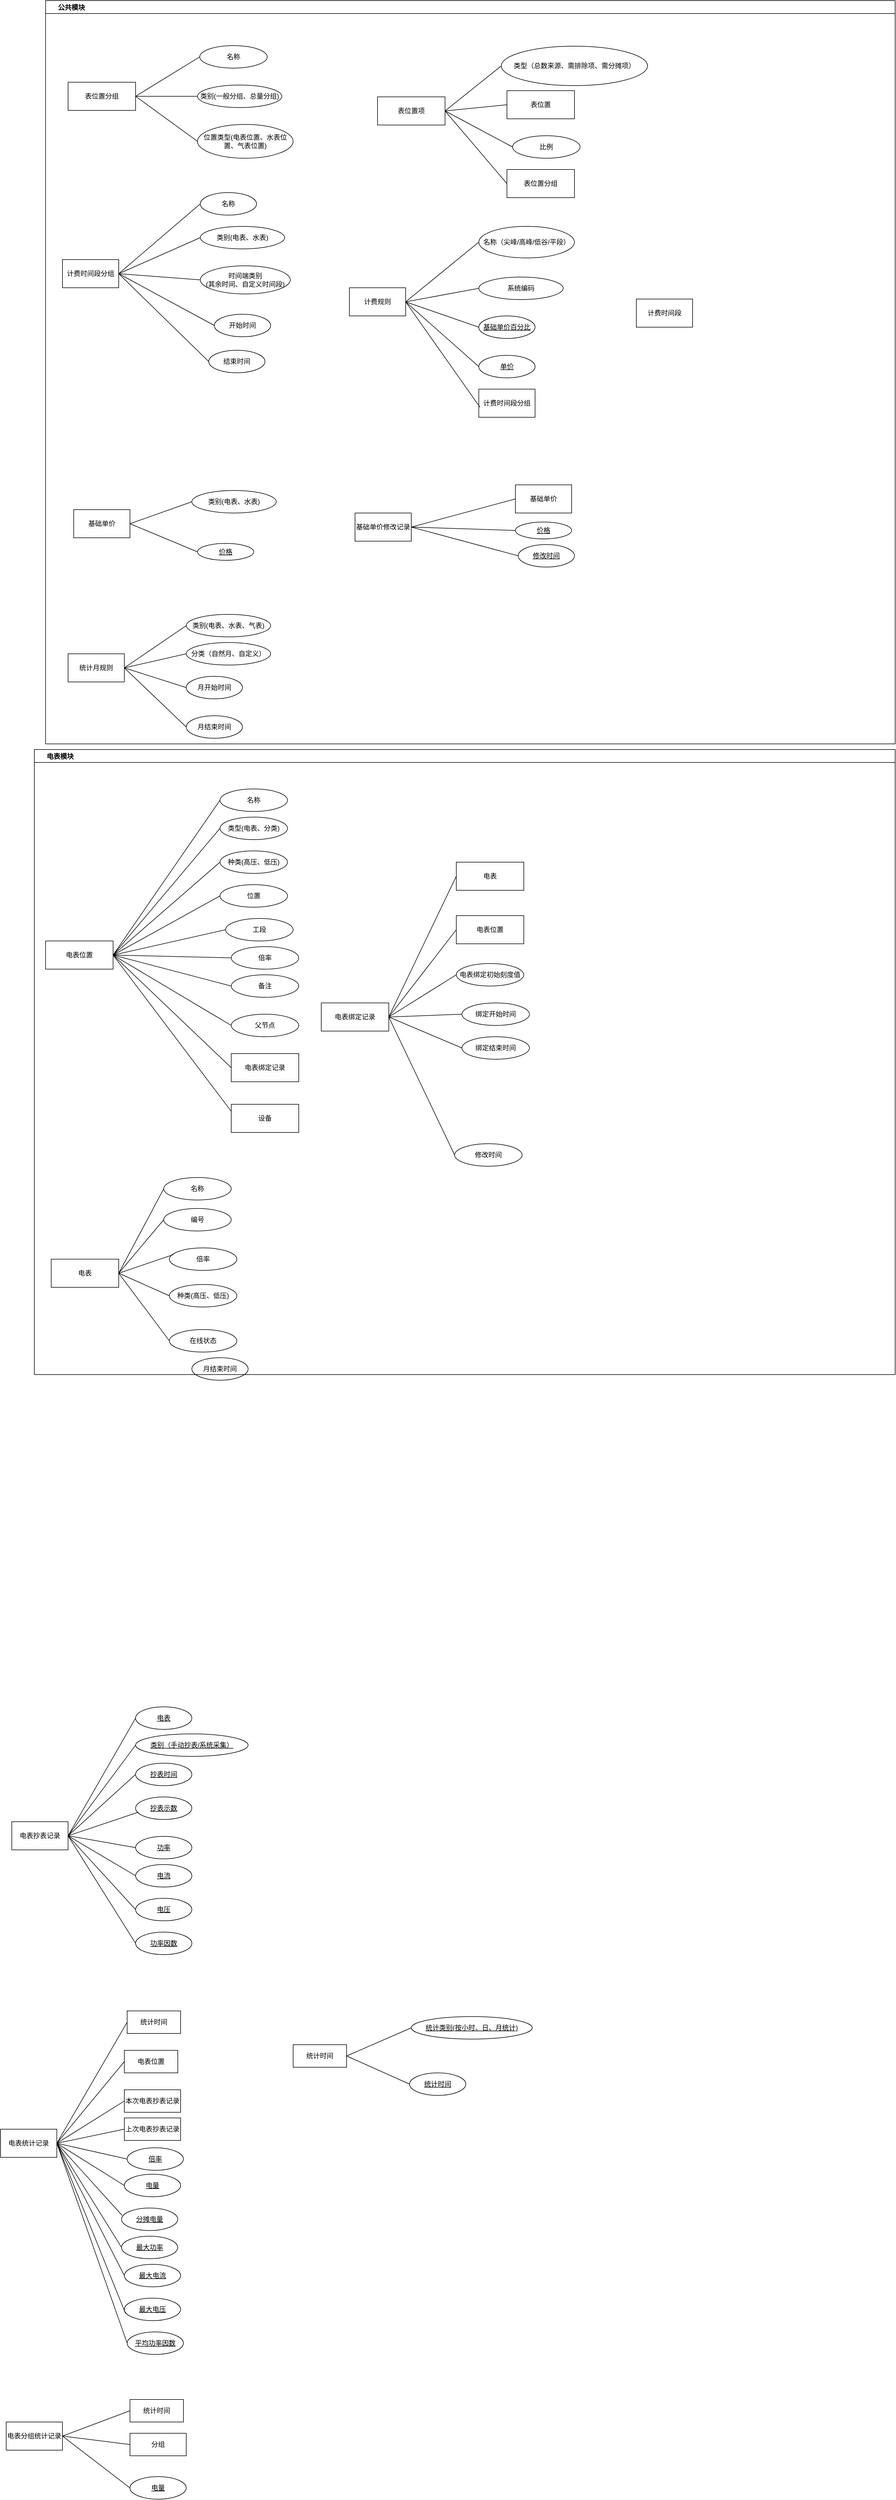 <mxfile version="16.2.7" type="github">
  <diagram id="xkXnQbONOZUrhMmhPOFe" name="第 1 页">
    <mxGraphModel dx="1422" dy="2008" grid="1" gridSize="10" guides="1" tooltips="1" connect="1" arrows="1" fold="1" page="1" pageScale="1" pageWidth="827" pageHeight="1169" math="0" shadow="0">
      <root>
        <mxCell id="0" />
        <mxCell id="1" parent="0" />
        <mxCell id="fgYCP7O1cczUKFr2x7Ze-189" value="电表抄表记录" style="whiteSpace=wrap;html=1;align=center;rounded=0;sketch=0;fillColor=none;" vertex="1" parent="1">
          <mxGeometry x="20" y="2304" width="100" height="50" as="geometry" />
        </mxCell>
        <mxCell id="fgYCP7O1cczUKFr2x7Ze-190" value="类别（手动抄表/系统采集）" style="ellipse;whiteSpace=wrap;html=1;align=center;fontStyle=4;rounded=0;sketch=0;fillColor=none;" vertex="1" parent="1">
          <mxGeometry x="240" y="2148" width="200" height="40" as="geometry" />
        </mxCell>
        <mxCell id="fgYCP7O1cczUKFr2x7Ze-191" style="rounded=0;orthogonalLoop=1;jettySize=auto;html=1;exitX=1;exitY=0.5;exitDx=0;exitDy=0;entryX=0;entryY=0.5;entryDx=0;entryDy=0;strokeColor=default;endArrow=none;endFill=0;" edge="1" parent="1" source="fgYCP7O1cczUKFr2x7Ze-189" target="fgYCP7O1cczUKFr2x7Ze-190">
          <mxGeometry relative="1" as="geometry">
            <mxPoint x="100" y="11" as="sourcePoint" />
            <mxPoint x="162" y="-140" as="targetPoint" />
          </mxGeometry>
        </mxCell>
        <mxCell id="fgYCP7O1cczUKFr2x7Ze-192" value="抄表时间" style="ellipse;whiteSpace=wrap;html=1;align=center;fontStyle=4;rounded=0;sketch=0;fillColor=none;" vertex="1" parent="1">
          <mxGeometry x="240" y="2200" width="100" height="40" as="geometry" />
        </mxCell>
        <mxCell id="fgYCP7O1cczUKFr2x7Ze-193" style="rounded=0;orthogonalLoop=1;jettySize=auto;html=1;exitX=1;exitY=0.5;exitDx=0;exitDy=0;strokeColor=default;endArrow=none;endFill=0;entryX=0;entryY=0.5;entryDx=0;entryDy=0;" edge="1" parent="1" source="fgYCP7O1cczUKFr2x7Ze-189" target="fgYCP7O1cczUKFr2x7Ze-192">
          <mxGeometry relative="1" as="geometry">
            <mxPoint x="110" y="-75" as="sourcePoint" />
            <mxPoint x="190" y="-90" as="targetPoint" />
          </mxGeometry>
        </mxCell>
        <mxCell id="fgYCP7O1cczUKFr2x7Ze-194" value="抄表示数" style="ellipse;whiteSpace=wrap;html=1;align=center;fontStyle=4;rounded=0;sketch=0;fillColor=none;" vertex="1" parent="1">
          <mxGeometry x="240" y="2260" width="100" height="40" as="geometry" />
        </mxCell>
        <mxCell id="fgYCP7O1cczUKFr2x7Ze-195" style="rounded=0;orthogonalLoop=1;jettySize=auto;html=1;exitX=1;exitY=0.5;exitDx=0;exitDy=0;entryX=0.05;entryY=0.675;entryDx=0;entryDy=0;strokeColor=default;endArrow=none;endFill=0;entryPerimeter=0;" edge="1" parent="1" source="fgYCP7O1cczUKFr2x7Ze-189" target="fgYCP7O1cczUKFr2x7Ze-194">
          <mxGeometry relative="1" as="geometry">
            <mxPoint x="100" y="35" as="sourcePoint" />
            <mxPoint x="210" y="-70" as="targetPoint" />
          </mxGeometry>
        </mxCell>
        <mxCell id="fgYCP7O1cczUKFr2x7Ze-196" value="电表" style="ellipse;whiteSpace=wrap;html=1;align=center;fontStyle=4;rounded=0;sketch=0;fillColor=none;" vertex="1" parent="1">
          <mxGeometry x="240" y="2100" width="100" height="40" as="geometry" />
        </mxCell>
        <mxCell id="fgYCP7O1cczUKFr2x7Ze-197" style="rounded=0;orthogonalLoop=1;jettySize=auto;html=1;exitX=1;exitY=0.5;exitDx=0;exitDy=0;entryX=0;entryY=0.5;entryDx=0;entryDy=0;strokeColor=default;endArrow=none;endFill=0;" edge="1" parent="1" source="fgYCP7O1cczUKFr2x7Ze-189" target="fgYCP7O1cczUKFr2x7Ze-196">
          <mxGeometry relative="1" as="geometry">
            <mxPoint x="90" y="-35" as="sourcePoint" />
            <mxPoint x="200" y="-10" as="targetPoint" />
          </mxGeometry>
        </mxCell>
        <mxCell id="fgYCP7O1cczUKFr2x7Ze-198" value="功率" style="ellipse;whiteSpace=wrap;html=1;align=center;fontStyle=4;rounded=0;sketch=0;fillColor=none;" vertex="1" parent="1">
          <mxGeometry x="240" y="2330" width="100" height="40" as="geometry" />
        </mxCell>
        <mxCell id="fgYCP7O1cczUKFr2x7Ze-199" value="电流" style="ellipse;whiteSpace=wrap;html=1;align=center;fontStyle=4;rounded=0;sketch=0;fillColor=none;" vertex="1" parent="1">
          <mxGeometry x="240" y="2380" width="100" height="40" as="geometry" />
        </mxCell>
        <mxCell id="fgYCP7O1cczUKFr2x7Ze-200" value="电压" style="ellipse;whiteSpace=wrap;html=1;align=center;fontStyle=4;rounded=0;sketch=0;fillColor=none;" vertex="1" parent="1">
          <mxGeometry x="240" y="2440" width="100" height="40" as="geometry" />
        </mxCell>
        <mxCell id="fgYCP7O1cczUKFr2x7Ze-201" value="功率因数" style="ellipse;whiteSpace=wrap;html=1;align=center;fontStyle=4;rounded=0;sketch=0;fillColor=none;" vertex="1" parent="1">
          <mxGeometry x="240" y="2500" width="100" height="40" as="geometry" />
        </mxCell>
        <mxCell id="fgYCP7O1cczUKFr2x7Ze-202" style="rounded=0;orthogonalLoop=1;jettySize=auto;html=1;entryX=0;entryY=0.5;entryDx=0;entryDy=0;strokeColor=default;endArrow=none;endFill=0;exitX=1;exitY=0.5;exitDx=0;exitDy=0;" edge="1" parent="1" source="fgYCP7O1cczUKFr2x7Ze-189" target="fgYCP7O1cczUKFr2x7Ze-200">
          <mxGeometry relative="1" as="geometry">
            <mxPoint x="80" y="140" as="sourcePoint" />
            <mxPoint x="125" y="340" as="targetPoint" />
          </mxGeometry>
        </mxCell>
        <mxCell id="fgYCP7O1cczUKFr2x7Ze-203" style="rounded=0;orthogonalLoop=1;jettySize=auto;html=1;exitX=1;exitY=0.5;exitDx=0;exitDy=0;entryX=0;entryY=0.5;entryDx=0;entryDy=0;strokeColor=default;endArrow=none;endFill=0;" edge="1" parent="1" source="fgYCP7O1cczUKFr2x7Ze-189" target="fgYCP7O1cczUKFr2x7Ze-199">
          <mxGeometry relative="1" as="geometry">
            <mxPoint x="-10" y="310" as="sourcePoint" />
            <mxPoint x="135" y="272" as="targetPoint" />
          </mxGeometry>
        </mxCell>
        <mxCell id="fgYCP7O1cczUKFr2x7Ze-204" style="rounded=0;orthogonalLoop=1;jettySize=auto;html=1;exitX=1;exitY=0.5;exitDx=0;exitDy=0;strokeColor=default;endArrow=none;endFill=0;" edge="1" parent="1" source="fgYCP7O1cczUKFr2x7Ze-189">
          <mxGeometry relative="1" as="geometry">
            <mxPoint x="80" y="198" as="sourcePoint" />
            <mxPoint x="240" y="2350" as="targetPoint" />
          </mxGeometry>
        </mxCell>
        <mxCell id="fgYCP7O1cczUKFr2x7Ze-205" style="rounded=0;orthogonalLoop=1;jettySize=auto;html=1;entryX=0;entryY=0.5;entryDx=0;entryDy=0;strokeColor=default;endArrow=none;endFill=0;exitX=1;exitY=0.5;exitDx=0;exitDy=0;" edge="1" parent="1" source="fgYCP7O1cczUKFr2x7Ze-189" target="fgYCP7O1cczUKFr2x7Ze-201">
          <mxGeometry relative="1" as="geometry">
            <mxPoint x="80" y="140" as="sourcePoint" />
            <mxPoint x="220" y="280" as="targetPoint" />
          </mxGeometry>
        </mxCell>
        <mxCell id="fgYCP7O1cczUKFr2x7Ze-206" value="电表统计记录" style="whiteSpace=wrap;html=1;align=center;rounded=0;sketch=0;fillColor=none;" vertex="1" parent="1">
          <mxGeometry y="2850" width="100" height="50" as="geometry" />
        </mxCell>
        <mxCell id="fgYCP7O1cczUKFr2x7Ze-212" value="倍率" style="ellipse;whiteSpace=wrap;html=1;align=center;fontStyle=4;rounded=0;sketch=0;fillColor=none;" vertex="1" parent="1">
          <mxGeometry x="225" y="2883" width="100" height="40" as="geometry" />
        </mxCell>
        <mxCell id="fgYCP7O1cczUKFr2x7Ze-213" value="电量" style="ellipse;whiteSpace=wrap;html=1;align=center;fontStyle=4;rounded=0;sketch=0;fillColor=none;" vertex="1" parent="1">
          <mxGeometry x="220" y="2930" width="100" height="40" as="geometry" />
        </mxCell>
        <mxCell id="fgYCP7O1cczUKFr2x7Ze-214" value="分摊电量" style="ellipse;whiteSpace=wrap;html=1;align=center;fontStyle=4;rounded=0;sketch=0;fillColor=none;" vertex="1" parent="1">
          <mxGeometry x="215" y="2990" width="100" height="40" as="geometry" />
        </mxCell>
        <mxCell id="fgYCP7O1cczUKFr2x7Ze-215" value="本次电表抄表记录" style="whiteSpace=wrap;html=1;align=center;rounded=0;sketch=0;fillColor=none;" vertex="1" parent="1">
          <mxGeometry x="220" y="2780" width="100" height="40" as="geometry" />
        </mxCell>
        <mxCell id="fgYCP7O1cczUKFr2x7Ze-216" value="上次电表抄表记录" style="whiteSpace=wrap;html=1;align=center;rounded=0;sketch=0;fillColor=none;" vertex="1" parent="1">
          <mxGeometry x="220" y="2830" width="100" height="40" as="geometry" />
        </mxCell>
        <mxCell id="fgYCP7O1cczUKFr2x7Ze-217" style="rounded=0;orthogonalLoop=1;jettySize=auto;html=1;entryX=0;entryY=0.5;entryDx=0;entryDy=0;strokeColor=default;endArrow=none;endFill=0;exitX=1;exitY=0.5;exitDx=0;exitDy=0;" edge="1" parent="1" source="fgYCP7O1cczUKFr2x7Ze-206" target="fgYCP7O1cczUKFr2x7Ze-261">
          <mxGeometry relative="1" as="geometry">
            <mxPoint x="130" y="2339" as="sourcePoint" />
            <mxPoint x="225" y="2650" as="targetPoint" />
          </mxGeometry>
        </mxCell>
        <mxCell id="fgYCP7O1cczUKFr2x7Ze-226" value="最大功率" style="ellipse;whiteSpace=wrap;html=1;align=center;fontStyle=4;rounded=0;sketch=0;fillColor=none;" vertex="1" parent="1">
          <mxGeometry x="215" y="3040" width="100" height="40" as="geometry" />
        </mxCell>
        <mxCell id="fgYCP7O1cczUKFr2x7Ze-227" value="最大电流" style="ellipse;whiteSpace=wrap;html=1;align=center;fontStyle=4;rounded=0;sketch=0;fillColor=none;" vertex="1" parent="1">
          <mxGeometry x="220" y="3090" width="100" height="40" as="geometry" />
        </mxCell>
        <mxCell id="fgYCP7O1cczUKFr2x7Ze-228" value="最大电压" style="ellipse;whiteSpace=wrap;html=1;align=center;fontStyle=4;rounded=0;sketch=0;fillColor=none;" vertex="1" parent="1">
          <mxGeometry x="220" y="3150" width="100" height="40" as="geometry" />
        </mxCell>
        <mxCell id="fgYCP7O1cczUKFr2x7Ze-229" value="平均功率因数" style="ellipse;whiteSpace=wrap;html=1;align=center;fontStyle=4;rounded=0;sketch=0;fillColor=none;" vertex="1" parent="1">
          <mxGeometry x="225" y="3210" width="100" height="40" as="geometry" />
        </mxCell>
        <mxCell id="fgYCP7O1cczUKFr2x7Ze-231" style="rounded=0;orthogonalLoop=1;jettySize=auto;html=1;entryX=0;entryY=0.5;entryDx=0;entryDy=0;strokeColor=default;endArrow=none;endFill=0;exitX=1;exitY=0.5;exitDx=0;exitDy=0;" edge="1" parent="1" source="fgYCP7O1cczUKFr2x7Ze-206" target="fgYCP7O1cczUKFr2x7Ze-215">
          <mxGeometry relative="1" as="geometry">
            <mxPoint x="120" y="2880" as="sourcePoint" />
            <mxPoint x="225" y="2700" as="targetPoint" />
          </mxGeometry>
        </mxCell>
        <mxCell id="fgYCP7O1cczUKFr2x7Ze-232" value="电表分组统计记录" style="whiteSpace=wrap;html=1;align=center;rounded=0;sketch=0;fillColor=none;" vertex="1" parent="1">
          <mxGeometry x="10" y="3370" width="100" height="50" as="geometry" />
        </mxCell>
        <mxCell id="fgYCP7O1cczUKFr2x7Ze-233" style="rounded=0;orthogonalLoop=1;jettySize=auto;html=1;entryX=0;entryY=0.5;entryDx=0;entryDy=0;strokeColor=default;endArrow=none;endFill=0;exitX=1;exitY=0.5;exitDx=0;exitDy=0;" edge="1" parent="1" source="fgYCP7O1cczUKFr2x7Ze-206" target="fgYCP7O1cczUKFr2x7Ze-216">
          <mxGeometry relative="1" as="geometry">
            <mxPoint x="120" y="2880" as="sourcePoint" />
            <mxPoint x="235" y="2730" as="targetPoint" />
          </mxGeometry>
        </mxCell>
        <mxCell id="fgYCP7O1cczUKFr2x7Ze-234" style="rounded=0;orthogonalLoop=1;jettySize=auto;html=1;entryX=0;entryY=0.5;entryDx=0;entryDy=0;strokeColor=default;endArrow=none;endFill=0;exitX=1;exitY=0.5;exitDx=0;exitDy=0;" edge="1" parent="1" source="fgYCP7O1cczUKFr2x7Ze-206" target="fgYCP7O1cczUKFr2x7Ze-212">
          <mxGeometry relative="1" as="geometry">
            <mxPoint x="120" y="2880" as="sourcePoint" />
            <mxPoint x="230" y="2790" as="targetPoint" />
          </mxGeometry>
        </mxCell>
        <mxCell id="fgYCP7O1cczUKFr2x7Ze-235" style="rounded=0;orthogonalLoop=1;jettySize=auto;html=1;entryX=0;entryY=0.5;entryDx=0;entryDy=0;strokeColor=default;endArrow=none;endFill=0;exitX=1;exitY=0.5;exitDx=0;exitDy=0;" edge="1" parent="1" source="fgYCP7O1cczUKFr2x7Ze-206" target="fgYCP7O1cczUKFr2x7Ze-213">
          <mxGeometry relative="1" as="geometry">
            <mxPoint x="120" y="2880" as="sourcePoint" />
            <mxPoint x="220" y="2880" as="targetPoint" />
          </mxGeometry>
        </mxCell>
        <mxCell id="fgYCP7O1cczUKFr2x7Ze-236" style="rounded=0;orthogonalLoop=1;jettySize=auto;html=1;entryX=0.01;entryY=0.325;entryDx=0;entryDy=0;strokeColor=default;endArrow=none;endFill=0;exitX=1;exitY=0.5;exitDx=0;exitDy=0;entryPerimeter=0;" edge="1" parent="1" source="fgYCP7O1cczUKFr2x7Ze-206" target="fgYCP7O1cczUKFr2x7Ze-214">
          <mxGeometry relative="1" as="geometry">
            <mxPoint x="120" y="2880" as="sourcePoint" />
            <mxPoint x="240" y="2910" as="targetPoint" />
          </mxGeometry>
        </mxCell>
        <mxCell id="fgYCP7O1cczUKFr2x7Ze-237" style="rounded=0;orthogonalLoop=1;jettySize=auto;html=1;entryX=0;entryY=0.5;entryDx=0;entryDy=0;strokeColor=default;endArrow=none;endFill=0;exitX=1;exitY=0.5;exitDx=0;exitDy=0;" edge="1" parent="1" source="fgYCP7O1cczUKFr2x7Ze-206" target="fgYCP7O1cczUKFr2x7Ze-226">
          <mxGeometry relative="1" as="geometry">
            <mxPoint x="120" y="2880" as="sourcePoint" />
            <mxPoint x="226" y="2990" as="targetPoint" />
          </mxGeometry>
        </mxCell>
        <mxCell id="fgYCP7O1cczUKFr2x7Ze-238" style="rounded=0;orthogonalLoop=1;jettySize=auto;html=1;entryX=0;entryY=0.5;entryDx=0;entryDy=0;strokeColor=default;endArrow=none;endFill=0;exitX=1;exitY=0.5;exitDx=0;exitDy=0;" edge="1" parent="1" source="fgYCP7O1cczUKFr2x7Ze-206" target="fgYCP7O1cczUKFr2x7Ze-227">
          <mxGeometry relative="1" as="geometry">
            <mxPoint x="120" y="2880" as="sourcePoint" />
            <mxPoint x="225" y="3040" as="targetPoint" />
          </mxGeometry>
        </mxCell>
        <mxCell id="fgYCP7O1cczUKFr2x7Ze-239" style="rounded=0;orthogonalLoop=1;jettySize=auto;html=1;strokeColor=default;endArrow=none;endFill=0;exitX=1;exitY=0.5;exitDx=0;exitDy=0;entryX=0.02;entryY=0.675;entryDx=0;entryDy=0;entryPerimeter=0;" edge="1" parent="1" source="fgYCP7O1cczUKFr2x7Ze-206" target="fgYCP7O1cczUKFr2x7Ze-228">
          <mxGeometry relative="1" as="geometry">
            <mxPoint x="120" y="2880" as="sourcePoint" />
            <mxPoint x="220" y="3150" as="targetPoint" />
          </mxGeometry>
        </mxCell>
        <mxCell id="fgYCP7O1cczUKFr2x7Ze-240" style="rounded=0;orthogonalLoop=1;jettySize=auto;html=1;strokeColor=default;endArrow=none;endFill=0;exitX=1;exitY=0.5;exitDx=0;exitDy=0;entryX=0;entryY=0.5;entryDx=0;entryDy=0;" edge="1" parent="1" source="fgYCP7O1cczUKFr2x7Ze-206" target="fgYCP7O1cczUKFr2x7Ze-229">
          <mxGeometry relative="1" as="geometry">
            <mxPoint x="120" y="2880" as="sourcePoint" />
            <mxPoint x="220" y="3210" as="targetPoint" />
          </mxGeometry>
        </mxCell>
        <mxCell id="fgYCP7O1cczUKFr2x7Ze-243" value="电量" style="ellipse;whiteSpace=wrap;html=1;align=center;fontStyle=4;rounded=0;sketch=0;fillColor=none;" vertex="1" parent="1">
          <mxGeometry x="230" y="3467" width="100" height="40" as="geometry" />
        </mxCell>
        <mxCell id="fgYCP7O1cczUKFr2x7Ze-252" value="电表位置" style="rounded=0;whiteSpace=wrap;html=1;" vertex="1" parent="1">
          <mxGeometry x="220" y="2710" width="95" height="40" as="geometry" />
        </mxCell>
        <mxCell id="fgYCP7O1cczUKFr2x7Ze-253" style="rounded=0;orthogonalLoop=1;jettySize=auto;html=1;entryX=0;entryY=0.5;entryDx=0;entryDy=0;strokeColor=default;endArrow=none;endFill=0;exitX=1;exitY=0.5;exitDx=0;exitDy=0;" edge="1" parent="1" source="fgYCP7O1cczUKFr2x7Ze-206" target="fgYCP7O1cczUKFr2x7Ze-252">
          <mxGeometry relative="1" as="geometry">
            <mxPoint x="110" y="2870" as="sourcePoint" />
            <mxPoint x="230" y="2810" as="targetPoint" />
          </mxGeometry>
        </mxCell>
        <mxCell id="fgYCP7O1cczUKFr2x7Ze-254" style="rounded=0;orthogonalLoop=1;jettySize=auto;html=1;strokeColor=default;endArrow=none;endFill=0;exitX=1;exitY=0.5;exitDx=0;exitDy=0;entryX=0;entryY=0.5;entryDx=0;entryDy=0;" edge="1" parent="1" source="fgYCP7O1cczUKFr2x7Ze-232" target="fgYCP7O1cczUKFr2x7Ze-262">
          <mxGeometry relative="1" as="geometry">
            <mxPoint x="110" y="2885" as="sourcePoint" />
            <mxPoint x="215" y="3340" as="targetPoint" />
          </mxGeometry>
        </mxCell>
        <mxCell id="fgYCP7O1cczUKFr2x7Ze-255" style="rounded=0;orthogonalLoop=1;jettySize=auto;html=1;strokeColor=default;endArrow=none;endFill=0;exitX=1;exitY=0.5;exitDx=0;exitDy=0;entryX=0;entryY=0.5;entryDx=0;entryDy=0;" edge="1" parent="1" source="fgYCP7O1cczUKFr2x7Ze-232" target="fgYCP7O1cczUKFr2x7Ze-243">
          <mxGeometry relative="1" as="geometry">
            <mxPoint x="110" y="3475" as="sourcePoint" />
            <mxPoint x="215" y="3410" as="targetPoint" />
          </mxGeometry>
        </mxCell>
        <mxCell id="fgYCP7O1cczUKFr2x7Ze-256" value="统计时间" style="rounded=0;whiteSpace=wrap;html=1;" vertex="1" parent="1">
          <mxGeometry x="520" y="2700" width="95" height="40" as="geometry" />
        </mxCell>
        <mxCell id="fgYCP7O1cczUKFr2x7Ze-257" value="统计类别(按小时、日、月统计)" style="ellipse;whiteSpace=wrap;html=1;align=center;fontStyle=4;rounded=0;sketch=0;fillColor=none;" vertex="1" parent="1">
          <mxGeometry x="730" y="2650" width="215" height="40" as="geometry" />
        </mxCell>
        <mxCell id="fgYCP7O1cczUKFr2x7Ze-258" style="rounded=0;orthogonalLoop=1;jettySize=auto;html=1;entryX=0;entryY=0.5;entryDx=0;entryDy=0;strokeColor=default;endArrow=none;endFill=0;exitX=1;exitY=0.5;exitDx=0;exitDy=0;" edge="1" parent="1" source="fgYCP7O1cczUKFr2x7Ze-256" target="fgYCP7O1cczUKFr2x7Ze-257">
          <mxGeometry relative="1" as="geometry">
            <mxPoint x="110" y="2885" as="sourcePoint" />
            <mxPoint x="220" y="2600" as="targetPoint" />
          </mxGeometry>
        </mxCell>
        <mxCell id="fgYCP7O1cczUKFr2x7Ze-259" value="统计时间" style="ellipse;whiteSpace=wrap;html=1;align=center;fontStyle=4;rounded=0;sketch=0;fillColor=none;" vertex="1" parent="1">
          <mxGeometry x="727" y="2750" width="100" height="40" as="geometry" />
        </mxCell>
        <mxCell id="fgYCP7O1cczUKFr2x7Ze-260" style="rounded=0;orthogonalLoop=1;jettySize=auto;html=1;entryX=0;entryY=0.5;entryDx=0;entryDy=0;strokeColor=default;endArrow=none;endFill=0;exitX=1;exitY=0.5;exitDx=0;exitDy=0;" edge="1" parent="1" source="fgYCP7O1cczUKFr2x7Ze-256" target="fgYCP7O1cczUKFr2x7Ze-259">
          <mxGeometry relative="1" as="geometry">
            <mxPoint x="625" y="2730" as="sourcePoint" />
            <mxPoint x="700" y="2680" as="targetPoint" />
          </mxGeometry>
        </mxCell>
        <mxCell id="fgYCP7O1cczUKFr2x7Ze-261" value="统计时间" style="rounded=0;whiteSpace=wrap;html=1;" vertex="1" parent="1">
          <mxGeometry x="225" y="2640" width="95" height="40" as="geometry" />
        </mxCell>
        <mxCell id="fgYCP7O1cczUKFr2x7Ze-262" value="统计时间" style="rounded=0;whiteSpace=wrap;html=1;" vertex="1" parent="1">
          <mxGeometry x="230" y="3330" width="95" height="40" as="geometry" />
        </mxCell>
        <mxCell id="fgYCP7O1cczUKFr2x7Ze-263" value="分组" style="whiteSpace=wrap;html=1;align=center;rounded=0;sketch=0;fillColor=none;" vertex="1" parent="1">
          <mxGeometry x="230" y="3390" width="100" height="40" as="geometry" />
        </mxCell>
        <mxCell id="fgYCP7O1cczUKFr2x7Ze-264" style="rounded=0;orthogonalLoop=1;jettySize=auto;html=1;strokeColor=default;endArrow=none;endFill=0;exitX=1;exitY=0.5;exitDx=0;exitDy=0;entryX=0;entryY=0.5;entryDx=0;entryDy=0;" edge="1" parent="1" source="fgYCP7O1cczUKFr2x7Ze-232" target="fgYCP7O1cczUKFr2x7Ze-263">
          <mxGeometry relative="1" as="geometry">
            <mxPoint x="120" y="3405" as="sourcePoint" />
            <mxPoint x="240" y="3360" as="targetPoint" />
          </mxGeometry>
        </mxCell>
        <mxCell id="fgYCP7O1cczUKFr2x7Ze-392" value="公共模块" style="swimlane;align=left;spacingLeft=20;container=1;" vertex="1" parent="1">
          <mxGeometry x="80" y="-930" width="1510" height="1320" as="geometry" />
        </mxCell>
        <mxCell id="fgYCP7O1cczUKFr2x7Ze-508" value="表位置分组" style="rounded=0;whiteSpace=wrap;html=1;" vertex="1" parent="fgYCP7O1cczUKFr2x7Ze-392">
          <mxGeometry x="40" y="145" width="120" height="50" as="geometry" />
        </mxCell>
        <mxCell id="fgYCP7O1cczUKFr2x7Ze-461" value="表位置项" style="rounded=0;whiteSpace=wrap;html=1;" vertex="1" parent="fgYCP7O1cczUKFr2x7Ze-392">
          <mxGeometry x="590" y="171" width="120" height="50" as="geometry" />
        </mxCell>
        <mxCell id="fgYCP7O1cczUKFr2x7Ze-451" value="名称" style="ellipse;whiteSpace=wrap;html=1;" vertex="1" parent="fgYCP7O1cczUKFr2x7Ze-392">
          <mxGeometry x="274" y="80" width="120" height="40" as="geometry" />
        </mxCell>
        <mxCell id="fgYCP7O1cczUKFr2x7Ze-453" value="" style="endArrow=none;html=1;rounded=0;exitX=1;exitY=0.5;exitDx=0;exitDy=0;entryX=0;entryY=0.5;entryDx=0;entryDy=0;" edge="1" parent="fgYCP7O1cczUKFr2x7Ze-392" source="fgYCP7O1cczUKFr2x7Ze-508" target="fgYCP7O1cczUKFr2x7Ze-451">
          <mxGeometry width="50" height="50" relative="1" as="geometry">
            <mxPoint x="200" y="-219" as="sourcePoint" />
            <mxPoint x="280" y="-124" as="targetPoint" />
          </mxGeometry>
        </mxCell>
        <mxCell id="fgYCP7O1cczUKFr2x7Ze-459" value="类别(一般分组、总量分组)" style="ellipse;whiteSpace=wrap;html=1;" vertex="1" parent="fgYCP7O1cczUKFr2x7Ze-392">
          <mxGeometry x="270" y="150" width="150" height="40" as="geometry" />
        </mxCell>
        <mxCell id="fgYCP7O1cczUKFr2x7Ze-460" value="" style="endArrow=none;html=1;rounded=0;exitX=1;exitY=0.5;exitDx=0;exitDy=0;entryX=0;entryY=0.5;entryDx=0;entryDy=0;" edge="1" parent="fgYCP7O1cczUKFr2x7Ze-392" source="fgYCP7O1cczUKFr2x7Ze-508" target="fgYCP7O1cczUKFr2x7Ze-459">
          <mxGeometry width="50" height="50" relative="1" as="geometry">
            <mxPoint x="200" y="226" as="sourcePoint" />
            <mxPoint x="280" y="211" as="targetPoint" />
          </mxGeometry>
        </mxCell>
        <mxCell id="fgYCP7O1cczUKFr2x7Ze-458" value="表位置分组" style="rounded=0;whiteSpace=wrap;html=1;" vertex="1" parent="fgYCP7O1cczUKFr2x7Ze-392">
          <mxGeometry x="820" y="300" width="120" height="50" as="geometry" />
        </mxCell>
        <mxCell id="fgYCP7O1cczUKFr2x7Ze-452" value="位置类型(电表位置、水表位置、气表位置)" style="ellipse;whiteSpace=wrap;html=1;" vertex="1" parent="fgYCP7O1cczUKFr2x7Ze-392">
          <mxGeometry x="270" y="220" width="170" height="60" as="geometry" />
        </mxCell>
        <mxCell id="fgYCP7O1cczUKFr2x7Ze-454" value="" style="endArrow=none;html=1;rounded=0;exitX=1;exitY=0.5;exitDx=0;exitDy=0;entryX=0;entryY=0.5;entryDx=0;entryDy=0;" edge="1" parent="fgYCP7O1cczUKFr2x7Ze-392" source="fgYCP7O1cczUKFr2x7Ze-508" target="fgYCP7O1cczUKFr2x7Ze-452">
          <mxGeometry width="50" height="50" relative="1" as="geometry">
            <mxPoint x="200" y="256" as="sourcePoint" />
            <mxPoint x="280" y="131" as="targetPoint" />
          </mxGeometry>
        </mxCell>
        <mxCell id="fgYCP7O1cczUKFr2x7Ze-584" value="" style="endArrow=none;html=1;rounded=0;exitX=1;exitY=0.5;exitDx=0;exitDy=0;entryX=0;entryY=0.5;entryDx=0;entryDy=0;" edge="1" parent="fgYCP7O1cczUKFr2x7Ze-392" source="fgYCP7O1cczUKFr2x7Ze-461" target="fgYCP7O1cczUKFr2x7Ze-458">
          <mxGeometry width="50" height="50" relative="1" as="geometry">
            <mxPoint x="720" y="206" as="sourcePoint" />
            <mxPoint x="840" y="291" as="targetPoint" />
          </mxGeometry>
        </mxCell>
        <mxCell id="fgYCP7O1cczUKFr2x7Ze-465" value="表位置" style="rounded=0;whiteSpace=wrap;html=1;" vertex="1" parent="fgYCP7O1cczUKFr2x7Ze-392">
          <mxGeometry x="820" y="160" width="120" height="50" as="geometry" />
        </mxCell>
        <mxCell id="fgYCP7O1cczUKFr2x7Ze-466" value="" style="endArrow=none;html=1;rounded=0;exitX=1;exitY=0.5;exitDx=0;exitDy=0;entryX=0;entryY=0.5;entryDx=0;entryDy=0;" edge="1" parent="fgYCP7O1cczUKFr2x7Ze-392" source="fgYCP7O1cczUKFr2x7Ze-461" target="fgYCP7O1cczUKFr2x7Ze-465">
          <mxGeometry width="50" height="50" relative="1" as="geometry">
            <mxPoint x="760" y="176" as="sourcePoint" />
            <mxPoint x="820" y="126" as="targetPoint" />
          </mxGeometry>
        </mxCell>
        <mxCell id="fgYCP7O1cczUKFr2x7Ze-464" value="比例" style="ellipse;whiteSpace=wrap;html=1;" vertex="1" parent="fgYCP7O1cczUKFr2x7Ze-392">
          <mxGeometry x="830" y="240" width="120" height="40" as="geometry" />
        </mxCell>
        <mxCell id="fgYCP7O1cczUKFr2x7Ze-467" value="" style="endArrow=none;html=1;rounded=0;exitX=1;exitY=0.5;exitDx=0;exitDy=0;entryX=0;entryY=0.5;entryDx=0;entryDy=0;" edge="1" parent="fgYCP7O1cczUKFr2x7Ze-392" source="fgYCP7O1cczUKFr2x7Ze-461" target="fgYCP7O1cczUKFr2x7Ze-464">
          <mxGeometry width="50" height="50" relative="1" as="geometry">
            <mxPoint x="760" y="176" as="sourcePoint" />
            <mxPoint x="840" y="206" as="targetPoint" />
          </mxGeometry>
        </mxCell>
        <mxCell id="fgYCP7O1cczUKFr2x7Ze-468" value="计费时间段分组" style="whiteSpace=wrap;html=1;align=center;rounded=0;sketch=0;fillColor=none;" vertex="1" parent="fgYCP7O1cczUKFr2x7Ze-392">
          <mxGeometry x="30" y="460" width="100" height="50" as="geometry" />
        </mxCell>
        <mxCell id="fgYCP7O1cczUKFr2x7Ze-481" value="计费规则" style="whiteSpace=wrap;html=1;align=center;rounded=0;sketch=0;fillColor=none;" vertex="1" parent="fgYCP7O1cczUKFr2x7Ze-392">
          <mxGeometry x="540" y="510" width="100" height="50" as="geometry" />
        </mxCell>
        <mxCell id="fgYCP7O1cczUKFr2x7Ze-585" value="计费时间段分组" style="whiteSpace=wrap;html=1;align=center;rounded=0;sketch=0;fillColor=none;" vertex="1" parent="fgYCP7O1cczUKFr2x7Ze-392">
          <mxGeometry x="770" y="690" width="100" height="50" as="geometry" />
        </mxCell>
        <mxCell id="fgYCP7O1cczUKFr2x7Ze-586" style="rounded=0;orthogonalLoop=1;jettySize=auto;html=1;exitX=1;exitY=0.5;exitDx=0;exitDy=0;strokeColor=default;endArrow=none;endFill=0;entryX=0.02;entryY=0.64;entryDx=0;entryDy=0;entryPerimeter=0;" edge="1" parent="fgYCP7O1cczUKFr2x7Ze-392" source="fgYCP7O1cczUKFr2x7Ze-481" target="fgYCP7O1cczUKFr2x7Ze-585">
          <mxGeometry relative="1" as="geometry">
            <mxPoint x="650" y="545" as="sourcePoint" />
            <mxPoint x="804" y="701" as="targetPoint" />
          </mxGeometry>
        </mxCell>
        <mxCell id="fgYCP7O1cczUKFr2x7Ze-610" value="修改时间" style="ellipse;whiteSpace=wrap;html=1;align=center;fontStyle=4;rounded=0;sketch=0;fillColor=none;" vertex="1" parent="fgYCP7O1cczUKFr2x7Ze-392">
          <mxGeometry x="840" y="966" width="100" height="40" as="geometry" />
        </mxCell>
        <mxCell id="fgYCP7O1cczUKFr2x7Ze-612" style="rounded=0;orthogonalLoop=1;jettySize=auto;html=1;strokeColor=default;endArrow=none;endFill=0;entryX=0;entryY=0.5;entryDx=0;entryDy=0;exitX=1;exitY=0.5;exitDx=0;exitDy=0;" edge="1" parent="fgYCP7O1cczUKFr2x7Ze-392" source="fgYCP7O1cczUKFr2x7Ze-615" target="fgYCP7O1cczUKFr2x7Ze-610">
          <mxGeometry relative="1" as="geometry">
            <mxPoint x="750" y="846" as="sourcePoint" />
            <mxPoint x="840" y="802" as="targetPoint" />
          </mxGeometry>
        </mxCell>
        <mxCell id="fgYCP7O1cczUKFr2x7Ze-615" value="基础单价修改记录" style="whiteSpace=wrap;html=1;align=center;rounded=0;sketch=0;fillColor=none;" vertex="1" parent="fgYCP7O1cczUKFr2x7Ze-392">
          <mxGeometry x="550" y="910" width="100" height="50" as="geometry" />
        </mxCell>
        <mxCell id="fgYCP7O1cczUKFr2x7Ze-616" value="基础单价" style="whiteSpace=wrap;html=1;align=center;rounded=0;sketch=0;fillColor=none;" vertex="1" parent="fgYCP7O1cczUKFr2x7Ze-392">
          <mxGeometry x="835" y="860" width="100" height="50" as="geometry" />
        </mxCell>
        <mxCell id="fgYCP7O1cczUKFr2x7Ze-617" style="rounded=0;orthogonalLoop=1;jettySize=auto;html=1;strokeColor=default;endArrow=none;endFill=0;entryX=0;entryY=0.5;entryDx=0;entryDy=0;exitX=1;exitY=0.5;exitDx=0;exitDy=0;" edge="1" parent="fgYCP7O1cczUKFr2x7Ze-392" source="fgYCP7O1cczUKFr2x7Ze-615" target="fgYCP7O1cczUKFr2x7Ze-616">
          <mxGeometry relative="1" as="geometry">
            <mxPoint x="710" y="921" as="sourcePoint" />
            <mxPoint x="860" y="976" as="targetPoint" />
          </mxGeometry>
        </mxCell>
        <mxCell id="fgYCP7O1cczUKFr2x7Ze-618" value="价格" style="ellipse;whiteSpace=wrap;html=1;align=center;fontStyle=4;rounded=0;sketch=0;fillColor=none;" vertex="1" parent="fgYCP7O1cczUKFr2x7Ze-392">
          <mxGeometry x="835" y="926" width="100" height="30" as="geometry" />
        </mxCell>
        <mxCell id="fgYCP7O1cczUKFr2x7Ze-619" style="rounded=0;orthogonalLoop=1;jettySize=auto;html=1;exitX=1;exitY=0.5;exitDx=0;exitDy=0;strokeColor=default;endArrow=none;endFill=0;entryX=0;entryY=0.5;entryDx=0;entryDy=0;" edge="1" parent="fgYCP7O1cczUKFr2x7Ze-392" source="fgYCP7O1cczUKFr2x7Ze-615" target="fgYCP7O1cczUKFr2x7Ze-618">
          <mxGeometry relative="1" as="geometry">
            <mxPoint x="780" y="936" as="sourcePoint" />
            <mxPoint x="900" y="936" as="targetPoint" />
          </mxGeometry>
        </mxCell>
        <mxCell id="fgYCP7O1cczUKFr2x7Ze-608" value="基础单价" style="whiteSpace=wrap;html=1;align=center;rounded=0;sketch=0;fillColor=none;" vertex="1" parent="fgYCP7O1cczUKFr2x7Ze-392">
          <mxGeometry x="50" y="904" width="100" height="50" as="geometry" />
        </mxCell>
        <mxCell id="fgYCP7O1cczUKFr2x7Ze-609" value="价格" style="ellipse;whiteSpace=wrap;html=1;align=center;fontStyle=4;rounded=0;sketch=0;fillColor=none;" vertex="1" parent="fgYCP7O1cczUKFr2x7Ze-392">
          <mxGeometry x="270" y="964" width="100" height="30" as="geometry" />
        </mxCell>
        <mxCell id="fgYCP7O1cczUKFr2x7Ze-611" style="rounded=0;orthogonalLoop=1;jettySize=auto;html=1;exitX=1;exitY=0.5;exitDx=0;exitDy=0;strokeColor=default;endArrow=none;endFill=0;entryX=0;entryY=0.5;entryDx=0;entryDy=0;" edge="1" parent="fgYCP7O1cczUKFr2x7Ze-392" source="fgYCP7O1cczUKFr2x7Ze-608" target="fgYCP7O1cczUKFr2x7Ze-609">
          <mxGeometry relative="1" as="geometry">
            <mxPoint x="220" y="-446" as="sourcePoint" />
            <mxPoint x="340" y="-401" as="targetPoint" />
          </mxGeometry>
        </mxCell>
        <mxCell id="fgYCP7O1cczUKFr2x7Ze-613" value="类别(电表、水表)" style="ellipse;whiteSpace=wrap;html=1;" vertex="1" parent="fgYCP7O1cczUKFr2x7Ze-392">
          <mxGeometry x="260" y="870" width="150" height="40" as="geometry" />
        </mxCell>
        <mxCell id="fgYCP7O1cczUKFr2x7Ze-614" style="rounded=0;orthogonalLoop=1;jettySize=auto;html=1;exitX=1;exitY=0.5;exitDx=0;exitDy=0;strokeColor=default;endArrow=none;endFill=0;entryX=0;entryY=0.5;entryDx=0;entryDy=0;" edge="1" parent="fgYCP7O1cczUKFr2x7Ze-392" source="fgYCP7O1cczUKFr2x7Ze-608" target="fgYCP7O1cczUKFr2x7Ze-613">
          <mxGeometry relative="1" as="geometry">
            <mxPoint x="160" y="989" as="sourcePoint" />
            <mxPoint x="300" y="994" as="targetPoint" />
          </mxGeometry>
        </mxCell>
        <mxCell id="fgYCP7O1cczUKFr2x7Ze-620" value="计费时间段" style="whiteSpace=wrap;html=1;align=center;rounded=0;sketch=0;fillColor=none;" vertex="1" parent="fgYCP7O1cczUKFr2x7Ze-392">
          <mxGeometry x="1050" y="530" width="100" height="50" as="geometry" />
        </mxCell>
        <mxCell id="fgYCP7O1cczUKFr2x7Ze-488" value="基础单价百分比" style="ellipse;whiteSpace=wrap;html=1;align=center;fontStyle=4;rounded=0;sketch=0;fillColor=none;" vertex="1" parent="fgYCP7O1cczUKFr2x7Ze-392">
          <mxGeometry x="770" y="560" width="100" height="40" as="geometry" />
        </mxCell>
        <mxCell id="fgYCP7O1cczUKFr2x7Ze-489" style="rounded=0;orthogonalLoop=1;jettySize=auto;html=1;exitX=1;exitY=0.5;exitDx=0;exitDy=0;strokeColor=default;endArrow=none;endFill=0;entryX=0;entryY=0.5;entryDx=0;entryDy=0;" edge="1" parent="fgYCP7O1cczUKFr2x7Ze-392" source="fgYCP7O1cczUKFr2x7Ze-481" target="fgYCP7O1cczUKFr2x7Ze-488">
          <mxGeometry relative="1" as="geometry">
            <mxPoint x="670" y="-814" as="sourcePoint" />
            <mxPoint x="774" y="-871" as="targetPoint" />
          </mxGeometry>
        </mxCell>
        <mxCell id="fgYCP7O1cczUKFr2x7Ze-501" value="单价" style="ellipse;whiteSpace=wrap;html=1;align=center;fontStyle=4;rounded=0;sketch=0;fillColor=none;" vertex="1" parent="fgYCP7O1cczUKFr2x7Ze-392">
          <mxGeometry x="770" y="630" width="100" height="40" as="geometry" />
        </mxCell>
        <mxCell id="fgYCP7O1cczUKFr2x7Ze-502" style="rounded=0;orthogonalLoop=1;jettySize=auto;html=1;exitX=1;exitY=0.5;exitDx=0;exitDy=0;strokeColor=default;endArrow=none;endFill=0;entryX=0;entryY=0.5;entryDx=0;entryDy=0;" edge="1" parent="fgYCP7O1cczUKFr2x7Ze-392" source="fgYCP7O1cczUKFr2x7Ze-481" target="fgYCP7O1cczUKFr2x7Ze-501">
          <mxGeometry relative="1" as="geometry">
            <mxPoint x="710" y="594.5" as="sourcePoint" />
            <mxPoint x="804" y="651" as="targetPoint" />
          </mxGeometry>
        </mxCell>
        <mxCell id="fgYCP7O1cczUKFr2x7Ze-462" value="类型（&lt;span&gt;总数来源、&lt;/span&gt;&lt;span&gt;需排除项、&lt;/span&gt;&lt;span&gt;需分摊项&lt;/span&gt;）" style="ellipse;whiteSpace=wrap;html=1;" vertex="1" parent="1">
          <mxGeometry x="890" y="-849" width="260" height="70" as="geometry" />
        </mxCell>
        <mxCell id="fgYCP7O1cczUKFr2x7Ze-463" value="" style="endArrow=none;html=1;rounded=0;exitX=1;exitY=0.5;exitDx=0;exitDy=0;entryX=0;entryY=0.5;entryDx=0;entryDy=0;" edge="1" parent="1" source="fgYCP7O1cczUKFr2x7Ze-461" target="fgYCP7O1cczUKFr2x7Ze-462">
          <mxGeometry width="50" height="50" relative="1" as="geometry">
            <mxPoint x="850" y="-984" as="sourcePoint" />
            <mxPoint x="930" y="-1079" as="targetPoint" />
          </mxGeometry>
        </mxCell>
        <mxCell id="fgYCP7O1cczUKFr2x7Ze-469" value="名称" style="ellipse;whiteSpace=wrap;html=1;align=center;fontStyle=0;rounded=0;sketch=0;fillColor=none;" vertex="1" parent="1">
          <mxGeometry x="355" y="-589" width="100" height="40" as="geometry" />
        </mxCell>
        <mxCell id="fgYCP7O1cczUKFr2x7Ze-470" style="rounded=0;orthogonalLoop=1;jettySize=auto;html=1;exitX=1;exitY=0.5;exitDx=0;exitDy=0;entryX=0;entryY=0.5;entryDx=0;entryDy=0;strokeColor=default;endArrow=none;endFill=0;" edge="1" parent="1" source="fgYCP7O1cczUKFr2x7Ze-468" target="fgYCP7O1cczUKFr2x7Ze-469">
          <mxGeometry relative="1" as="geometry">
            <mxPoint x="290" y="-1708" as="sourcePoint" />
            <mxPoint x="352" y="-1859" as="targetPoint" />
          </mxGeometry>
        </mxCell>
        <mxCell id="fgYCP7O1cczUKFr2x7Ze-471" value="开始时间" style="ellipse;whiteSpace=wrap;html=1;align=center;fontStyle=0;rounded=0;sketch=0;fillColor=none;" vertex="1" parent="1">
          <mxGeometry x="380" y="-373" width="100" height="40" as="geometry" />
        </mxCell>
        <mxCell id="fgYCP7O1cczUKFr2x7Ze-472" style="rounded=0;orthogonalLoop=1;jettySize=auto;html=1;exitX=1;exitY=0.5;exitDx=0;exitDy=0;strokeColor=default;endArrow=none;endFill=0;entryX=0;entryY=0.5;entryDx=0;entryDy=0;" edge="1" parent="1" source="fgYCP7O1cczUKFr2x7Ze-468" target="fgYCP7O1cczUKFr2x7Ze-471">
          <mxGeometry relative="1" as="geometry">
            <mxPoint x="300" y="-1794" as="sourcePoint" />
            <mxPoint x="380" y="-1809" as="targetPoint" />
          </mxGeometry>
        </mxCell>
        <mxCell id="fgYCP7O1cczUKFr2x7Ze-476" value="时间端类别&lt;br&gt;(其余时间、自定义时间段)" style="ellipse;whiteSpace=wrap;html=1;" vertex="1" parent="1">
          <mxGeometry x="355" y="-459" width="160" height="50" as="geometry" />
        </mxCell>
        <mxCell id="fgYCP7O1cczUKFr2x7Ze-477" value="结束时间" style="ellipse;whiteSpace=wrap;html=1;align=center;fontStyle=0;rounded=0;sketch=0;fillColor=none;" vertex="1" parent="1">
          <mxGeometry x="370" y="-309" width="100" height="40" as="geometry" />
        </mxCell>
        <mxCell id="fgYCP7O1cczUKFr2x7Ze-478" style="rounded=0;orthogonalLoop=1;jettySize=auto;html=1;entryX=0;entryY=0.5;entryDx=0;entryDy=0;strokeColor=default;endArrow=none;endFill=0;exitX=1;exitY=0.5;exitDx=0;exitDy=0;" edge="1" parent="1" target="fgYCP7O1cczUKFr2x7Ze-476" source="fgYCP7O1cczUKFr2x7Ze-468">
          <mxGeometry relative="1" as="geometry">
            <mxPoint x="250" y="-354" as="sourcePoint" />
            <mxPoint x="370" y="-499" as="targetPoint" />
          </mxGeometry>
        </mxCell>
        <mxCell id="fgYCP7O1cczUKFr2x7Ze-479" style="rounded=0;orthogonalLoop=1;jettySize=auto;html=1;strokeColor=default;endArrow=none;endFill=0;entryX=0;entryY=0.5;entryDx=0;entryDy=0;exitX=1;exitY=0.5;exitDx=0;exitDy=0;" edge="1" parent="1" source="fgYCP7O1cczUKFr2x7Ze-468" target="fgYCP7O1cczUKFr2x7Ze-477">
          <mxGeometry relative="1" as="geometry">
            <mxPoint x="250" y="-349" as="sourcePoint" />
            <mxPoint x="360" y="-359" as="targetPoint" />
          </mxGeometry>
        </mxCell>
        <mxCell id="fgYCP7O1cczUKFr2x7Ze-482" value="名称（尖峰/高峰/低谷/平段）" style="ellipse;whiteSpace=wrap;html=1;align=center;fontStyle=0;rounded=0;sketch=0;fillColor=none;" vertex="1" parent="1">
          <mxGeometry x="850" y="-529" width="170" height="56" as="geometry" />
        </mxCell>
        <mxCell id="fgYCP7O1cczUKFr2x7Ze-487" style="rounded=0;orthogonalLoop=1;jettySize=auto;html=1;exitX=1;exitY=0.5;exitDx=0;exitDy=0;strokeColor=default;endArrow=none;endFill=0;entryX=0;entryY=0.5;entryDx=0;entryDy=0;" edge="1" parent="1" source="fgYCP7O1cczUKFr2x7Ze-481" target="fgYCP7O1cczUKFr2x7Ze-482">
          <mxGeometry relative="1" as="geometry">
            <mxPoint x="770" y="-1779" as="sourcePoint" />
            <mxPoint x="900" y="-1754" as="targetPoint" />
          </mxGeometry>
        </mxCell>
        <mxCell id="fgYCP7O1cczUKFr2x7Ze-495" value="类别(电表、水表)" style="ellipse;whiteSpace=wrap;html=1;" vertex="1" parent="1">
          <mxGeometry x="355" y="-529" width="150" height="40" as="geometry" />
        </mxCell>
        <mxCell id="fgYCP7O1cczUKFr2x7Ze-496" style="rounded=0;orthogonalLoop=1;jettySize=auto;html=1;entryX=0;entryY=0.5;entryDx=0;entryDy=0;strokeColor=default;endArrow=none;endFill=0;exitX=1;exitY=0.5;exitDx=0;exitDy=0;" edge="1" parent="1" source="fgYCP7O1cczUKFr2x7Ze-468" target="fgYCP7O1cczUKFr2x7Ze-495">
          <mxGeometry relative="1" as="geometry">
            <mxPoint x="260" y="-344" as="sourcePoint" />
            <mxPoint x="360" y="-424" as="targetPoint" />
          </mxGeometry>
        </mxCell>
        <mxCell id="fgYCP7O1cczUKFr2x7Ze-497" value="系统编码" style="ellipse;whiteSpace=wrap;html=1;" vertex="1" parent="1">
          <mxGeometry x="850" y="-439" width="150" height="40" as="geometry" />
        </mxCell>
        <mxCell id="fgYCP7O1cczUKFr2x7Ze-498" style="rounded=0;orthogonalLoop=1;jettySize=auto;html=1;exitX=1;exitY=0.5;exitDx=0;exitDy=0;strokeColor=default;endArrow=none;endFill=0;entryX=0;entryY=0.5;entryDx=0;entryDy=0;" edge="1" parent="1" source="fgYCP7O1cczUKFr2x7Ze-481" target="fgYCP7O1cczUKFr2x7Ze-497">
          <mxGeometry relative="1" as="geometry">
            <mxPoint x="790" y="-335.5" as="sourcePoint" />
            <mxPoint x="860" y="-491" as="targetPoint" />
          </mxGeometry>
        </mxCell>
        <mxCell id="fgYCP7O1cczUKFr2x7Ze-518" value="电表位置" style="rounded=0;whiteSpace=wrap;html=1;" vertex="1" parent="1">
          <mxGeometry x="80" y="740" width="120" height="50" as="geometry" />
        </mxCell>
        <mxCell id="fgYCP7O1cczUKFr2x7Ze-519" value="名称" style="ellipse;whiteSpace=wrap;html=1;" vertex="1" parent="1">
          <mxGeometry x="390" y="470" width="120" height="40" as="geometry" />
        </mxCell>
        <mxCell id="fgYCP7O1cczUKFr2x7Ze-520" value="" style="endArrow=none;html=1;rounded=0;exitX=1;exitY=0.5;exitDx=0;exitDy=0;entryX=0;entryY=0.5;entryDx=0;entryDy=0;" edge="1" parent="1" source="fgYCP7O1cczUKFr2x7Ze-518" target="fgYCP7O1cczUKFr2x7Ze-519">
          <mxGeometry width="50" height="50" relative="1" as="geometry">
            <mxPoint x="470" y="810" as="sourcePoint" />
            <mxPoint x="520" y="760" as="targetPoint" />
          </mxGeometry>
        </mxCell>
        <mxCell id="fgYCP7O1cczUKFr2x7Ze-521" value="种类(高压、低压)" style="ellipse;whiteSpace=wrap;html=1;" vertex="1" parent="1">
          <mxGeometry x="390" y="580" width="120" height="40" as="geometry" />
        </mxCell>
        <mxCell id="fgYCP7O1cczUKFr2x7Ze-522" value="位置" style="ellipse;whiteSpace=wrap;html=1;" vertex="1" parent="1">
          <mxGeometry x="390" y="640" width="120" height="40" as="geometry" />
        </mxCell>
        <mxCell id="fgYCP7O1cczUKFr2x7Ze-523" value="工段" style="ellipse;whiteSpace=wrap;html=1;" vertex="1" parent="1">
          <mxGeometry x="400" y="700" width="120" height="40" as="geometry" />
        </mxCell>
        <mxCell id="fgYCP7O1cczUKFr2x7Ze-524" value="倍率" style="ellipse;whiteSpace=wrap;html=1;" vertex="1" parent="1">
          <mxGeometry x="410" y="750" width="120" height="40" as="geometry" />
        </mxCell>
        <mxCell id="fgYCP7O1cczUKFr2x7Ze-525" value="备注" style="ellipse;whiteSpace=wrap;html=1;" vertex="1" parent="1">
          <mxGeometry x="410" y="800" width="120" height="40" as="geometry" />
        </mxCell>
        <mxCell id="fgYCP7O1cczUKFr2x7Ze-526" value="父节点" style="ellipse;whiteSpace=wrap;html=1;" vertex="1" parent="1">
          <mxGeometry x="410" y="870" width="120" height="40" as="geometry" />
        </mxCell>
        <mxCell id="fgYCP7O1cczUKFr2x7Ze-527" value="" style="endArrow=none;html=1;rounded=0;exitX=1;exitY=0.5;exitDx=0;exitDy=0;entryX=0;entryY=0.5;entryDx=0;entryDy=0;" edge="1" parent="1" source="fgYCP7O1cczUKFr2x7Ze-518" target="fgYCP7O1cczUKFr2x7Ze-521">
          <mxGeometry width="50" height="50" relative="1" as="geometry">
            <mxPoint x="240" y="755" as="sourcePoint" />
            <mxPoint x="400" y="540" as="targetPoint" />
          </mxGeometry>
        </mxCell>
        <mxCell id="fgYCP7O1cczUKFr2x7Ze-528" value="" style="endArrow=none;html=1;rounded=0;exitX=1;exitY=0.5;exitDx=0;exitDy=0;entryX=0;entryY=0.5;entryDx=0;entryDy=0;" edge="1" parent="1" source="fgYCP7O1cczUKFr2x7Ze-518" target="fgYCP7O1cczUKFr2x7Ze-522">
          <mxGeometry width="50" height="50" relative="1" as="geometry">
            <mxPoint x="240" y="755" as="sourcePoint" />
            <mxPoint x="400" y="610" as="targetPoint" />
          </mxGeometry>
        </mxCell>
        <mxCell id="fgYCP7O1cczUKFr2x7Ze-529" value="" style="endArrow=none;html=1;rounded=0;exitX=1;exitY=0.5;exitDx=0;exitDy=0;entryX=0;entryY=0.5;entryDx=0;entryDy=0;" edge="1" parent="1" source="fgYCP7O1cczUKFr2x7Ze-518" target="fgYCP7O1cczUKFr2x7Ze-523">
          <mxGeometry width="50" height="50" relative="1" as="geometry">
            <mxPoint x="240" y="755" as="sourcePoint" />
            <mxPoint x="410" y="680" as="targetPoint" />
          </mxGeometry>
        </mxCell>
        <mxCell id="fgYCP7O1cczUKFr2x7Ze-530" value="" style="endArrow=none;html=1;rounded=0;exitX=1;exitY=0.5;exitDx=0;exitDy=0;entryX=0;entryY=0.5;entryDx=0;entryDy=0;" edge="1" parent="1" source="fgYCP7O1cczUKFr2x7Ze-518" target="fgYCP7O1cczUKFr2x7Ze-524">
          <mxGeometry width="50" height="50" relative="1" as="geometry">
            <mxPoint x="240" y="755" as="sourcePoint" />
            <mxPoint x="410" y="730" as="targetPoint" />
          </mxGeometry>
        </mxCell>
        <mxCell id="fgYCP7O1cczUKFr2x7Ze-531" value="" style="endArrow=none;html=1;rounded=0;entryX=0;entryY=0.5;entryDx=0;entryDy=0;exitX=1;exitY=0.5;exitDx=0;exitDy=0;" edge="1" parent="1" source="fgYCP7O1cczUKFr2x7Ze-518" target="fgYCP7O1cczUKFr2x7Ze-525">
          <mxGeometry width="50" height="50" relative="1" as="geometry">
            <mxPoint x="230" y="745" as="sourcePoint" />
            <mxPoint x="420" y="780" as="targetPoint" />
          </mxGeometry>
        </mxCell>
        <mxCell id="fgYCP7O1cczUKFr2x7Ze-532" value="" style="endArrow=none;html=1;rounded=0;entryX=0;entryY=0.5;entryDx=0;entryDy=0;exitX=1;exitY=0.5;exitDx=0;exitDy=0;" edge="1" parent="1" source="fgYCP7O1cczUKFr2x7Ze-518" target="fgYCP7O1cczUKFr2x7Ze-526">
          <mxGeometry width="50" height="50" relative="1" as="geometry">
            <mxPoint x="240" y="755" as="sourcePoint" />
            <mxPoint x="420" y="830" as="targetPoint" />
          </mxGeometry>
        </mxCell>
        <mxCell id="fgYCP7O1cczUKFr2x7Ze-533" value="电表" style="rounded=0;whiteSpace=wrap;html=1;" vertex="1" parent="1">
          <mxGeometry x="90" y="1305" width="120" height="50" as="geometry" />
        </mxCell>
        <mxCell id="fgYCP7O1cczUKFr2x7Ze-534" value="名称" style="ellipse;whiteSpace=wrap;html=1;" vertex="1" parent="1">
          <mxGeometry x="290" y="1160" width="120" height="40" as="geometry" />
        </mxCell>
        <mxCell id="fgYCP7O1cczUKFr2x7Ze-535" value="倍率" style="ellipse;whiteSpace=wrap;html=1;" vertex="1" parent="1">
          <mxGeometry x="300" y="1285" width="120" height="40" as="geometry" />
        </mxCell>
        <mxCell id="fgYCP7O1cczUKFr2x7Ze-536" value="编号" style="ellipse;whiteSpace=wrap;html=1;" vertex="1" parent="1">
          <mxGeometry x="290" y="1215" width="120" height="40" as="geometry" />
        </mxCell>
        <mxCell id="fgYCP7O1cczUKFr2x7Ze-537" value="在线状态" style="ellipse;whiteSpace=wrap;html=1;" vertex="1" parent="1">
          <mxGeometry x="300" y="1430" width="120" height="40" as="geometry" />
        </mxCell>
        <mxCell id="fgYCP7O1cczUKFr2x7Ze-538" value="种类(高压、低压)" style="ellipse;whiteSpace=wrap;html=1;" vertex="1" parent="1">
          <mxGeometry x="300" y="1350" width="120" height="40" as="geometry" />
        </mxCell>
        <mxCell id="fgYCP7O1cczUKFr2x7Ze-539" value="" style="endArrow=none;html=1;rounded=0;entryX=0;entryY=0.5;entryDx=0;entryDy=0;exitX=1;exitY=0.5;exitDx=0;exitDy=0;" edge="1" parent="1" source="fgYCP7O1cczUKFr2x7Ze-533" target="fgYCP7O1cczUKFr2x7Ze-534">
          <mxGeometry width="50" height="50" relative="1" as="geometry">
            <mxPoint x="210" y="1325" as="sourcePoint" />
            <mxPoint x="290" y="1190" as="targetPoint" />
          </mxGeometry>
        </mxCell>
        <mxCell id="fgYCP7O1cczUKFr2x7Ze-540" value="" style="endArrow=none;html=1;rounded=0;entryX=0;entryY=0.5;entryDx=0;entryDy=0;exitX=1;exitY=0.5;exitDx=0;exitDy=0;" edge="1" parent="1" source="fgYCP7O1cczUKFr2x7Ze-533" target="fgYCP7O1cczUKFr2x7Ze-536">
          <mxGeometry width="50" height="50" relative="1" as="geometry">
            <mxPoint x="220" y="1335" as="sourcePoint" />
            <mxPoint x="290" y="1240" as="targetPoint" />
          </mxGeometry>
        </mxCell>
        <mxCell id="fgYCP7O1cczUKFr2x7Ze-541" value="" style="endArrow=none;html=1;rounded=0;entryX=0.058;entryY=0.3;entryDx=0;entryDy=0;exitX=1;exitY=0.5;exitDx=0;exitDy=0;entryPerimeter=0;" edge="1" parent="1" source="fgYCP7O1cczUKFr2x7Ze-533" target="fgYCP7O1cczUKFr2x7Ze-535">
          <mxGeometry width="50" height="50" relative="1" as="geometry">
            <mxPoint x="220" y="1335" as="sourcePoint" />
            <mxPoint x="290" y="1300" as="targetPoint" />
          </mxGeometry>
        </mxCell>
        <mxCell id="fgYCP7O1cczUKFr2x7Ze-542" value="" style="endArrow=none;html=1;rounded=0;entryX=0;entryY=0.5;entryDx=0;entryDy=0;exitX=1;exitY=0.5;exitDx=0;exitDy=0;" edge="1" parent="1" source="fgYCP7O1cczUKFr2x7Ze-533" target="fgYCP7O1cczUKFr2x7Ze-537">
          <mxGeometry width="50" height="50" relative="1" as="geometry">
            <mxPoint x="220" y="1335" as="sourcePoint" />
            <mxPoint x="290" y="1370" as="targetPoint" />
          </mxGeometry>
        </mxCell>
        <mxCell id="fgYCP7O1cczUKFr2x7Ze-543" value="" style="endArrow=none;html=1;rounded=0;exitX=1;exitY=0.5;exitDx=0;exitDy=0;entryX=0;entryY=0.5;entryDx=0;entryDy=0;" edge="1" parent="1" source="fgYCP7O1cczUKFr2x7Ze-533" target="fgYCP7O1cczUKFr2x7Ze-538">
          <mxGeometry width="50" height="50" relative="1" as="geometry">
            <mxPoint x="220" y="1335" as="sourcePoint" />
            <mxPoint x="290" y="1430" as="targetPoint" />
          </mxGeometry>
        </mxCell>
        <mxCell id="fgYCP7O1cczUKFr2x7Ze-544" value="电表绑定记录" style="rounded=0;whiteSpace=wrap;html=1;" vertex="1" parent="1">
          <mxGeometry x="410" y="940" width="120" height="50" as="geometry" />
        </mxCell>
        <mxCell id="fgYCP7O1cczUKFr2x7Ze-545" value="" style="endArrow=none;html=1;rounded=0;entryX=0;entryY=0.5;entryDx=0;entryDy=0;exitX=1;exitY=0.5;exitDx=0;exitDy=0;" edge="1" parent="1" source="fgYCP7O1cczUKFr2x7Ze-518" target="fgYCP7O1cczUKFr2x7Ze-544">
          <mxGeometry width="50" height="50" relative="1" as="geometry">
            <mxPoint x="240" y="755" as="sourcePoint" />
            <mxPoint x="420" y="900" as="targetPoint" />
          </mxGeometry>
        </mxCell>
        <mxCell id="fgYCP7O1cczUKFr2x7Ze-547" value="电表" style="rounded=0;whiteSpace=wrap;html=1;" vertex="1" parent="1">
          <mxGeometry x="810" y="600" width="120" height="50" as="geometry" />
        </mxCell>
        <mxCell id="fgYCP7O1cczUKFr2x7Ze-548" value="电表位置" style="rounded=0;whiteSpace=wrap;html=1;" vertex="1" parent="1">
          <mxGeometry x="810" y="695" width="120" height="50" as="geometry" />
        </mxCell>
        <mxCell id="fgYCP7O1cczUKFr2x7Ze-549" value="电表绑定初始刻度值" style="ellipse;whiteSpace=wrap;html=1;" vertex="1" parent="1">
          <mxGeometry x="810" y="780" width="120" height="40" as="geometry" />
        </mxCell>
        <mxCell id="fgYCP7O1cczUKFr2x7Ze-551" value="" style="endArrow=none;html=1;rounded=0;entryX=0;entryY=0.5;entryDx=0;entryDy=0;exitX=1;exitY=0.5;exitDx=0;exitDy=0;" edge="1" parent="1" source="fgYCP7O1cczUKFr2x7Ze-546" target="fgYCP7O1cczUKFr2x7Ze-547">
          <mxGeometry width="50" height="50" relative="1" as="geometry">
            <mxPoint x="240" y="755" as="sourcePoint" />
            <mxPoint x="420" y="975" as="targetPoint" />
          </mxGeometry>
        </mxCell>
        <mxCell id="fgYCP7O1cczUKFr2x7Ze-552" value="" style="endArrow=none;html=1;rounded=0;entryX=0;entryY=0.5;entryDx=0;entryDy=0;exitX=1;exitY=0.5;exitDx=0;exitDy=0;" edge="1" parent="1" source="fgYCP7O1cczUKFr2x7Ze-546" target="fgYCP7O1cczUKFr2x7Ze-548">
          <mxGeometry width="50" height="50" relative="1" as="geometry">
            <mxPoint x="750" y="745" as="sourcePoint" />
            <mxPoint x="820" y="635" as="targetPoint" />
          </mxGeometry>
        </mxCell>
        <mxCell id="fgYCP7O1cczUKFr2x7Ze-553" value="" style="endArrow=none;html=1;rounded=0;entryX=0;entryY=0.5;entryDx=0;entryDy=0;exitX=1;exitY=0.5;exitDx=0;exitDy=0;" edge="1" parent="1" source="fgYCP7O1cczUKFr2x7Ze-546" target="fgYCP7O1cczUKFr2x7Ze-549">
          <mxGeometry width="50" height="50" relative="1" as="geometry">
            <mxPoint x="750" y="745" as="sourcePoint" />
            <mxPoint x="820" y="745" as="targetPoint" />
          </mxGeometry>
        </mxCell>
        <mxCell id="fgYCP7O1cczUKFr2x7Ze-555" value="设备" style="rounded=0;whiteSpace=wrap;html=1;" vertex="1" parent="1">
          <mxGeometry x="410" y="1030" width="120" height="50" as="geometry" />
        </mxCell>
        <mxCell id="fgYCP7O1cczUKFr2x7Ze-556" value="" style="endArrow=none;html=1;rounded=0;entryX=0;entryY=0.25;entryDx=0;entryDy=0;exitX=1;exitY=0.5;exitDx=0;exitDy=0;" edge="1" parent="1" source="fgYCP7O1cczUKFr2x7Ze-518" target="fgYCP7O1cczUKFr2x7Ze-555">
          <mxGeometry width="50" height="50" relative="1" as="geometry">
            <mxPoint x="210" y="745" as="sourcePoint" />
            <mxPoint x="420" y="975" as="targetPoint" />
          </mxGeometry>
        </mxCell>
        <mxCell id="fgYCP7O1cczUKFr2x7Ze-557" value="类型(电表、分类)" style="ellipse;whiteSpace=wrap;html=1;" vertex="1" parent="1">
          <mxGeometry x="390" y="520" width="120" height="40" as="geometry" />
        </mxCell>
        <mxCell id="fgYCP7O1cczUKFr2x7Ze-558" value="" style="endArrow=none;html=1;rounded=0;entryX=0;entryY=0.5;entryDx=0;entryDy=0;exitX=1;exitY=0.5;exitDx=0;exitDy=0;" edge="1" parent="1" source="fgYCP7O1cczUKFr2x7Ze-518" target="fgYCP7O1cczUKFr2x7Ze-557">
          <mxGeometry width="50" height="50" relative="1" as="geometry">
            <mxPoint x="200" y="740" as="sourcePoint" />
            <mxPoint x="400" y="610" as="targetPoint" />
          </mxGeometry>
        </mxCell>
        <mxCell id="fgYCP7O1cczUKFr2x7Ze-559" value="绑定开始时间" style="ellipse;whiteSpace=wrap;html=1;" vertex="1" parent="1">
          <mxGeometry x="820" y="850" width="120" height="40" as="geometry" />
        </mxCell>
        <mxCell id="fgYCP7O1cczUKFr2x7Ze-560" value="绑定结束时间" style="ellipse;whiteSpace=wrap;html=1;" vertex="1" parent="1">
          <mxGeometry x="820" y="910" width="120" height="40" as="geometry" />
        </mxCell>
        <mxCell id="fgYCP7O1cczUKFr2x7Ze-561" value="" style="endArrow=none;html=1;rounded=0;entryX=0;entryY=0.5;entryDx=0;entryDy=0;exitX=1;exitY=0.5;exitDx=0;exitDy=0;" edge="1" parent="1" source="fgYCP7O1cczUKFr2x7Ze-546" target="fgYCP7O1cczUKFr2x7Ze-559">
          <mxGeometry width="50" height="50" relative="1" as="geometry">
            <mxPoint x="740" y="740" as="sourcePoint" />
            <mxPoint x="820" y="810" as="targetPoint" />
          </mxGeometry>
        </mxCell>
        <mxCell id="fgYCP7O1cczUKFr2x7Ze-562" value="" style="endArrow=none;html=1;rounded=0;entryX=0;entryY=0.5;entryDx=0;entryDy=0;exitX=1;exitY=0.5;exitDx=0;exitDy=0;" edge="1" parent="1" target="fgYCP7O1cczUKFr2x7Ze-560" source="fgYCP7O1cczUKFr2x7Ze-546">
          <mxGeometry width="50" height="50" relative="1" as="geometry">
            <mxPoint x="710" y="770" as="sourcePoint" />
            <mxPoint x="830" y="880" as="targetPoint" />
          </mxGeometry>
        </mxCell>
        <mxCell id="fgYCP7O1cczUKFr2x7Ze-573" value="电表模块" style="swimlane;align=left;spacingLeft=20;container=1;" vertex="1" parent="1">
          <mxGeometry x="60" y="400" width="1530" height="1110" as="geometry" />
        </mxCell>
        <mxCell id="fgYCP7O1cczUKFr2x7Ze-578" value="月结束时间" style="ellipse;whiteSpace=wrap;html=1;align=center;fontStyle=0;rounded=0;sketch=0;fillColor=none;" vertex="1" parent="fgYCP7O1cczUKFr2x7Ze-573">
          <mxGeometry x="280" y="1080" width="100" height="40" as="geometry" />
        </mxCell>
        <mxCell id="fgYCP7O1cczUKFr2x7Ze-546" value="电表绑定记录" style="rounded=0;whiteSpace=wrap;html=1;" vertex="1" parent="fgYCP7O1cczUKFr2x7Ze-573">
          <mxGeometry x="510" y="450" width="120" height="50" as="geometry" />
        </mxCell>
        <mxCell id="fgYCP7O1cczUKFr2x7Ze-550" value="修改时间" style="ellipse;whiteSpace=wrap;html=1;" vertex="1" parent="fgYCP7O1cczUKFr2x7Ze-573">
          <mxGeometry x="747" y="700" width="120" height="40" as="geometry" />
        </mxCell>
        <mxCell id="fgYCP7O1cczUKFr2x7Ze-554" value="" style="endArrow=none;html=1;rounded=0;entryX=0;entryY=0.5;entryDx=0;entryDy=0;exitX=1;exitY=0.5;exitDx=0;exitDy=0;" edge="1" parent="fgYCP7O1cczUKFr2x7Ze-573" source="fgYCP7O1cczUKFr2x7Ze-546" target="fgYCP7O1cczUKFr2x7Ze-550">
          <mxGeometry width="50" height="50" relative="1" as="geometry">
            <mxPoint x="670" y="445" as="sourcePoint" />
            <mxPoint x="740" y="530" as="targetPoint" />
          </mxGeometry>
        </mxCell>
        <mxCell id="fgYCP7O1cczUKFr2x7Ze-587" value="统计月规则" style="whiteSpace=wrap;html=1;align=center;rounded=0;sketch=0;fillColor=none;" vertex="1" parent="1">
          <mxGeometry x="120" y="230" width="100" height="50" as="geometry" />
        </mxCell>
        <mxCell id="fgYCP7O1cczUKFr2x7Ze-588" value="月开始时间" style="ellipse;whiteSpace=wrap;html=1;align=center;fontStyle=0;rounded=0;sketch=0;fillColor=none;" vertex="1" parent="1">
          <mxGeometry x="330" y="270" width="100" height="40" as="geometry" />
        </mxCell>
        <mxCell id="fgYCP7O1cczUKFr2x7Ze-589" value="分类（自然月、自定义）" style="ellipse;whiteSpace=wrap;html=1;align=center;fontStyle=0;rounded=0;sketch=0;fillColor=none;" vertex="1" parent="1">
          <mxGeometry x="330" y="210" width="150" height="40" as="geometry" />
        </mxCell>
        <mxCell id="fgYCP7O1cczUKFr2x7Ze-590" value="月结束时间" style="ellipse;whiteSpace=wrap;html=1;align=center;fontStyle=0;rounded=0;sketch=0;fillColor=none;" vertex="1" parent="1">
          <mxGeometry x="330" y="340" width="100" height="40" as="geometry" />
        </mxCell>
        <mxCell id="fgYCP7O1cczUKFr2x7Ze-591" style="rounded=0;orthogonalLoop=1;jettySize=auto;html=1;entryX=0;entryY=0.5;entryDx=0;entryDy=0;strokeColor=default;endArrow=none;endFill=0;exitX=1;exitY=0.5;exitDx=0;exitDy=0;" edge="1" parent="1" source="fgYCP7O1cczUKFr2x7Ze-587" target="fgYCP7O1cczUKFr2x7Ze-589">
          <mxGeometry relative="1" as="geometry">
            <mxPoint x="150" y="1195" as="sourcePoint" />
            <mxPoint x="260" y="1120" as="targetPoint" />
          </mxGeometry>
        </mxCell>
        <mxCell id="fgYCP7O1cczUKFr2x7Ze-592" style="rounded=0;orthogonalLoop=1;jettySize=auto;html=1;entryX=0;entryY=0.5;entryDx=0;entryDy=0;strokeColor=default;endArrow=none;endFill=0;exitX=1;exitY=0.5;exitDx=0;exitDy=0;" edge="1" parent="1" source="fgYCP7O1cczUKFr2x7Ze-587" target="fgYCP7O1cczUKFr2x7Ze-588">
          <mxGeometry relative="1" as="geometry">
            <mxPoint x="150" y="1195" as="sourcePoint" />
            <mxPoint x="260" y="1170" as="targetPoint" />
          </mxGeometry>
        </mxCell>
        <mxCell id="fgYCP7O1cczUKFr2x7Ze-593" style="rounded=0;orthogonalLoop=1;jettySize=auto;html=1;entryX=0;entryY=0.5;entryDx=0;entryDy=0;strokeColor=default;endArrow=none;endFill=0;exitX=1;exitY=0.5;exitDx=0;exitDy=0;" edge="1" parent="1" source="fgYCP7O1cczUKFr2x7Ze-587" target="fgYCP7O1cczUKFr2x7Ze-590">
          <mxGeometry relative="1" as="geometry">
            <mxPoint x="150" y="1195" as="sourcePoint" />
            <mxPoint x="260" y="1230" as="targetPoint" />
          </mxGeometry>
        </mxCell>
        <mxCell id="fgYCP7O1cczUKFr2x7Ze-594" value="类别(电表、水表、气表)" style="ellipse;whiteSpace=wrap;html=1;" vertex="1" parent="1">
          <mxGeometry x="330" y="160" width="150" height="40" as="geometry" />
        </mxCell>
        <mxCell id="fgYCP7O1cczUKFr2x7Ze-595" style="rounded=0;orthogonalLoop=1;jettySize=auto;html=1;entryX=0;entryY=0.5;entryDx=0;entryDy=0;strokeColor=default;endArrow=none;endFill=0;" edge="1" parent="1" target="fgYCP7O1cczUKFr2x7Ze-594">
          <mxGeometry relative="1" as="geometry">
            <mxPoint x="220" y="255" as="sourcePoint" />
            <mxPoint x="335" y="-234" as="targetPoint" />
          </mxGeometry>
        </mxCell>
      </root>
    </mxGraphModel>
  </diagram>
</mxfile>

